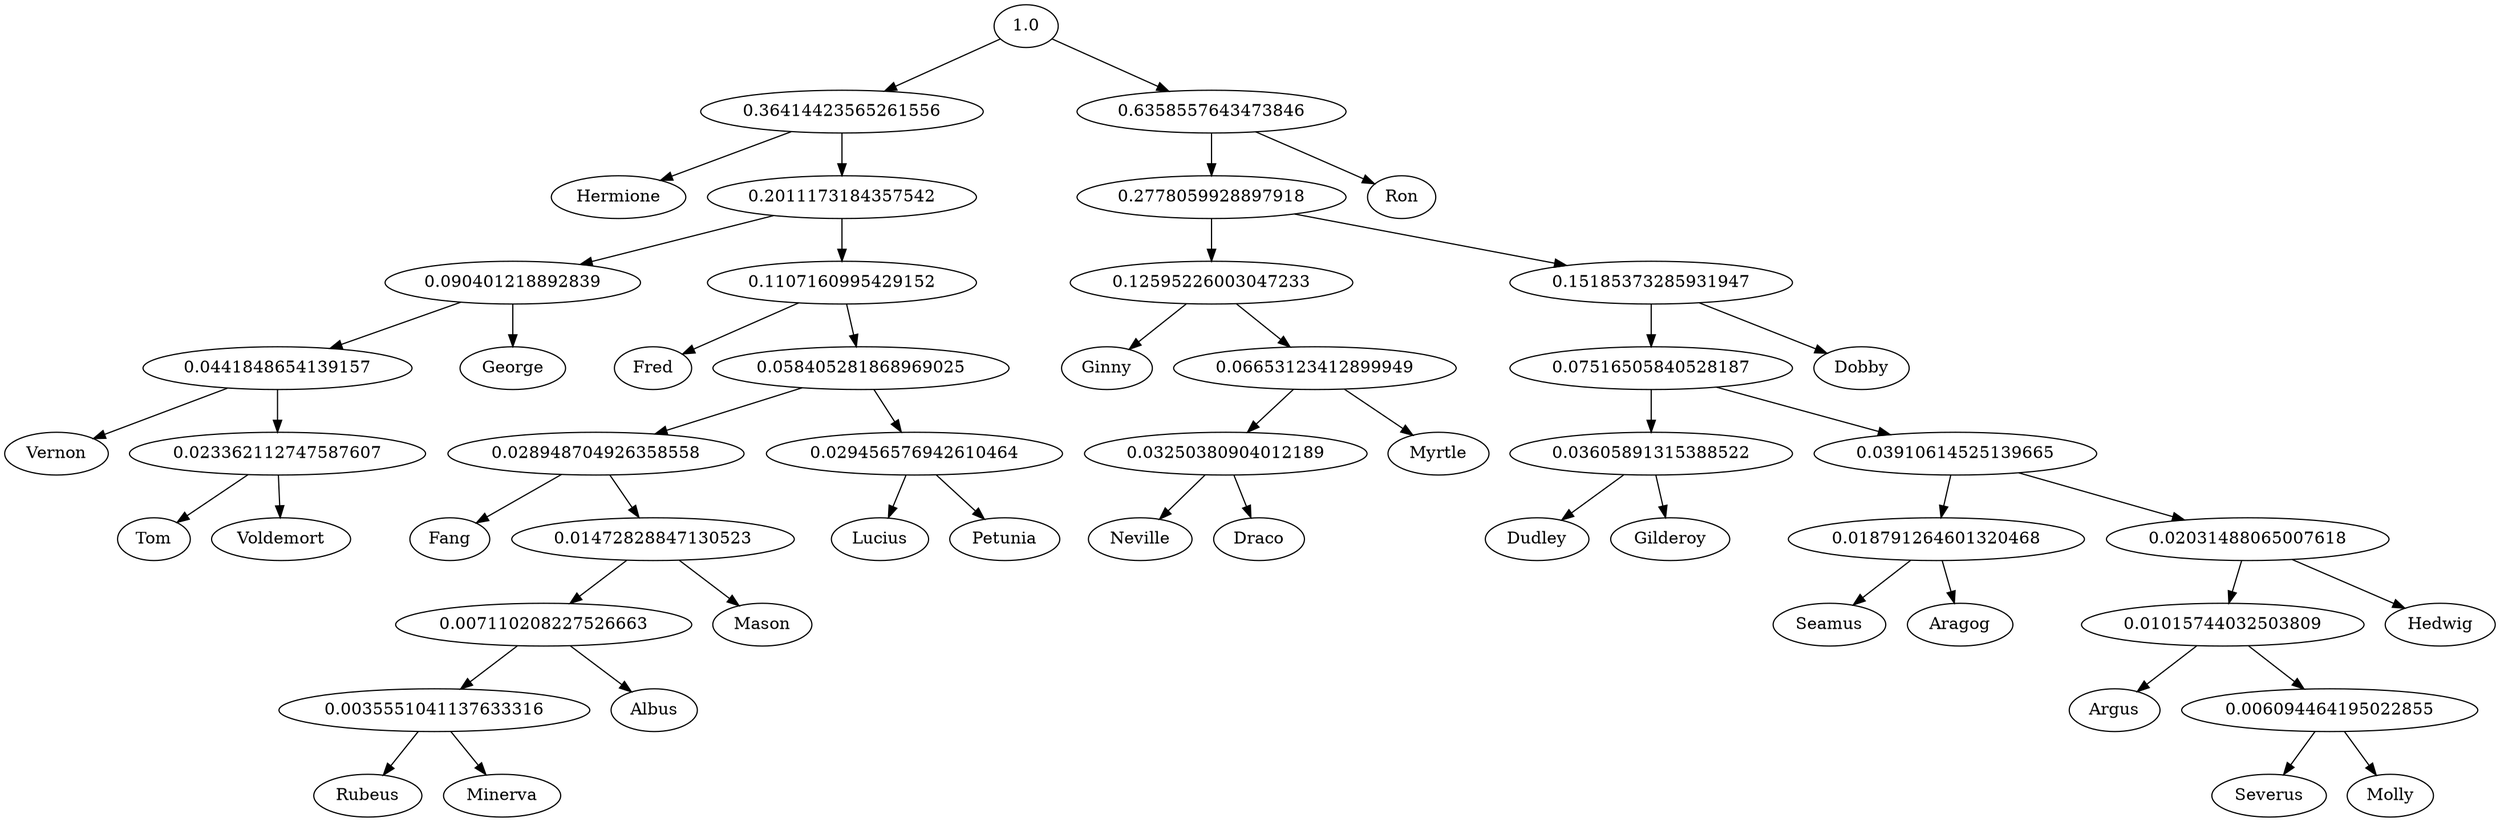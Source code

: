 strict digraph  {
"1.0";
"0.36414423565261556";
Hermione;
"0.2011173184357542";
"0.090401218892839";
"0.0441848654139157";
Vernon;
"0.023362112747587607";
Tom;
Voldemort;
George;
"0.1107160995429152";
Fred;
"0.058405281868969025";
"0.028948704926358558";
Fang;
"0.01472828847130523";
"0.007110208227526663";
"0.0035551041137633316";
Rubeus;
Minerva;
Albus;
Mason;
"0.029456576942610464";
Lucius;
Petunia;
"0.6358557643473846";
"0.2778059928897918";
"0.12595226003047233";
Ginny;
"0.06653123412899949";
"0.03250380904012189";
Neville;
Draco;
Myrtle;
"0.15185373285931947";
"0.07516505840528187";
"0.03605891315388522";
Dudley;
Gilderoy;
"0.03910614525139665";
"0.018791264601320468";
Seamus;
Aragog;
"0.02031488065007618";
"0.01015744032503809";
Argus;
"0.006094464195022855";
Severus;
Molly;
Hedwig;
Dobby;
Ron;
"1.0" -> "0.36414423565261556";
"1.0" -> "0.6358557643473846";
"0.36414423565261556" -> Hermione;
"0.36414423565261556" -> "0.2011173184357542";
"0.2011173184357542" -> "0.090401218892839";
"0.2011173184357542" -> "0.1107160995429152";
"0.090401218892839" -> "0.0441848654139157";
"0.090401218892839" -> George;
"0.0441848654139157" -> Vernon;
"0.0441848654139157" -> "0.023362112747587607";
"0.023362112747587607" -> Tom;
"0.023362112747587607" -> Voldemort;
"0.1107160995429152" -> Fred;
"0.1107160995429152" -> "0.058405281868969025";
"0.058405281868969025" -> "0.028948704926358558";
"0.058405281868969025" -> "0.029456576942610464";
"0.028948704926358558" -> Fang;
"0.028948704926358558" -> "0.01472828847130523";
"0.01472828847130523" -> "0.007110208227526663";
"0.01472828847130523" -> Mason;
"0.007110208227526663" -> "0.0035551041137633316";
"0.007110208227526663" -> Albus;
"0.0035551041137633316" -> Rubeus;
"0.0035551041137633316" -> Minerva;
"0.029456576942610464" -> Lucius;
"0.029456576942610464" -> Petunia;
"0.6358557643473846" -> "0.2778059928897918";
"0.6358557643473846" -> Ron;
"0.2778059928897918" -> "0.12595226003047233";
"0.2778059928897918" -> "0.15185373285931947";
"0.12595226003047233" -> Ginny;
"0.12595226003047233" -> "0.06653123412899949";
"0.06653123412899949" -> "0.03250380904012189";
"0.06653123412899949" -> Myrtle;
"0.03250380904012189" -> Neville;
"0.03250380904012189" -> Draco;
"0.15185373285931947" -> "0.07516505840528187";
"0.15185373285931947" -> Dobby;
"0.07516505840528187" -> "0.03605891315388522";
"0.07516505840528187" -> "0.03910614525139665";
"0.03605891315388522" -> Dudley;
"0.03605891315388522" -> Gilderoy;
"0.03910614525139665" -> "0.018791264601320468";
"0.03910614525139665" -> "0.02031488065007618";
"0.018791264601320468" -> Seamus;
"0.018791264601320468" -> Aragog;
"0.02031488065007618" -> "0.01015744032503809";
"0.02031488065007618" -> Hedwig;
"0.01015744032503809" -> Argus;
"0.01015744032503809" -> "0.006094464195022855";
"0.006094464195022855" -> Severus;
"0.006094464195022855" -> Molly;
}

